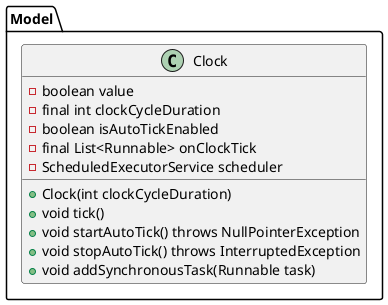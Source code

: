 @startuml
package Model {
    class Clock {
        - boolean value
        - final int clockCycleDuration
        - boolean isAutoTickEnabled
        - final List<Runnable> onClockTick
        - ScheduledExecutorService scheduler
        + Clock(int clockCycleDuration)
        + void tick()
        + void startAutoTick() throws NullPointerException
        + void stopAutoTick() throws InterruptedException
        + void addSynchronousTask(Runnable task)
    }
}
@enduml